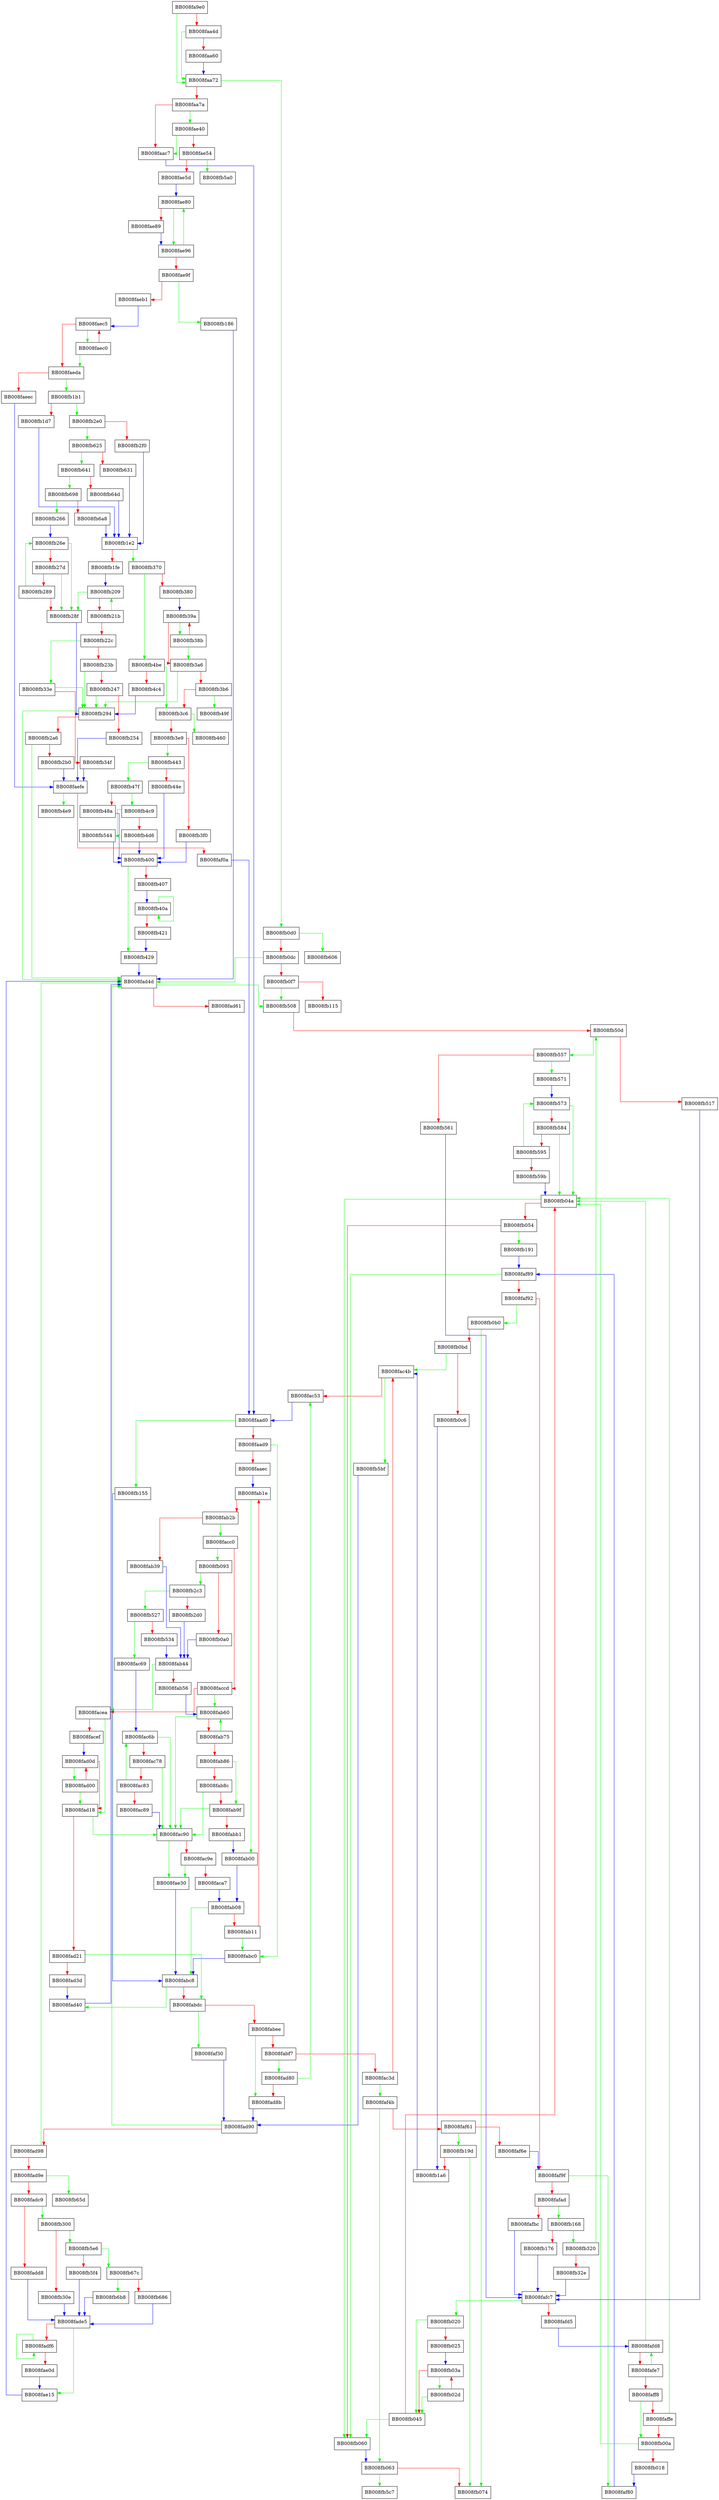 digraph __gconv_transform_utf8_internal {
  node [shape="box"];
  graph [splines=ortho];
  BB008fa9e0 -> BB008faa72 [color="green"];
  BB008fa9e0 -> BB008faa4d [color="red"];
  BB008faa4d -> BB008faa72 [color="green"];
  BB008faa4d -> BB008faa60 [color="red"];
  BB008faa60 -> BB008faa72 [color="blue"];
  BB008faa72 -> BB008fb0d0 [color="green"];
  BB008faa72 -> BB008faa7a [color="red"];
  BB008faa7a -> BB008fae40 [color="green"];
  BB008faa7a -> BB008faac7 [color="red"];
  BB008faac7 -> BB008faad0 [color="blue"];
  BB008faad0 -> BB008fb155 [color="green"];
  BB008faad0 -> BB008faad9 [color="red"];
  BB008faad9 -> BB008fabc0 [color="green"];
  BB008faad9 -> BB008faaec [color="red"];
  BB008faaec -> BB008fab1e [color="blue"];
  BB008fab00 -> BB008fab08 [color="blue"];
  BB008fab08 -> BB008fabc8 [color="green"];
  BB008fab08 -> BB008fab11 [color="red"];
  BB008fab11 -> BB008fabc0 [color="green"];
  BB008fab11 -> BB008fab1e [color="red"];
  BB008fab1e -> BB008fab00 [color="green"];
  BB008fab1e -> BB008fab2b [color="red"];
  BB008fab2b -> BB008facc0 [color="green"];
  BB008fab2b -> BB008fab39 [color="red"];
  BB008fab39 -> BB008fab44 [color="blue"];
  BB008fab44 -> BB008facea [color="green"];
  BB008fab44 -> BB008fab56 [color="red"];
  BB008fab56 -> BB008fab60 [color="blue"];
  BB008fab60 -> BB008fac90 [color="green"];
  BB008fab60 -> BB008fab75 [color="red"];
  BB008fab75 -> BB008fab60 [color="green"];
  BB008fab75 -> BB008fab86 [color="red"];
  BB008fab86 -> BB008fab9f [color="green"];
  BB008fab86 -> BB008fab8c [color="red"];
  BB008fab8c -> BB008fac90 [color="green"];
  BB008fab8c -> BB008fab9f [color="red"];
  BB008fab9f -> BB008fac90 [color="green"];
  BB008fab9f -> BB008fabb1 [color="red"];
  BB008fabb1 -> BB008fab00 [color="blue"];
  BB008fabc0 -> BB008fabc8 [color="blue"];
  BB008fabc8 -> BB008fad40 [color="green"];
  BB008fabc8 -> BB008fabdc [color="red"];
  BB008fabdc -> BB008faf30 [color="green"];
  BB008fabdc -> BB008fabee [color="red"];
  BB008fabee -> BB008fad8b [color="green"];
  BB008fabee -> BB008fabf7 [color="red"];
  BB008fabf7 -> BB008fad80 [color="green"];
  BB008fabf7 -> BB008fac3d [color="red"];
  BB008fac3d -> BB008faf4b [color="green"];
  BB008fac3d -> BB008fac4b [color="red"];
  BB008fac4b -> BB008fb5bf [color="green"];
  BB008fac4b -> BB008fac53 [color="red"];
  BB008fac53 -> BB008faad0 [color="blue"];
  BB008fac69 -> BB008fac6b [color="blue"];
  BB008fac6b -> BB008fac90 [color="green"];
  BB008fac6b -> BB008fac78 [color="red"];
  BB008fac78 -> BB008fac90 [color="green"];
  BB008fac78 -> BB008fac83 [color="red"];
  BB008fac83 -> BB008fac6b [color="green"];
  BB008fac83 -> BB008fac89 [color="red"];
  BB008fac89 -> BB008fac90 [color="blue"];
  BB008fac90 -> BB008fae30 [color="green"];
  BB008fac90 -> BB008fac9e [color="red"];
  BB008fac9e -> BB008fae30 [color="green"];
  BB008fac9e -> BB008faca7 [color="red"];
  BB008faca7 -> BB008fab08 [color="blue"];
  BB008facc0 -> BB008fb093 [color="green"];
  BB008facc0 -> BB008faccd [color="red"];
  BB008faccd -> BB008fab60 [color="green"];
  BB008faccd -> BB008facea [color="red"];
  BB008facea -> BB008fad18 [color="green"];
  BB008facea -> BB008facef [color="red"];
  BB008facef -> BB008fad0d [color="blue"];
  BB008fad00 -> BB008fad18 [color="green"];
  BB008fad00 -> BB008fad0d [color="red"];
  BB008fad0d -> BB008fad00 [color="green"];
  BB008fad0d -> BB008fad18 [color="red"];
  BB008fad18 -> BB008fac90 [color="green"];
  BB008fad18 -> BB008fad21 [color="red"];
  BB008fad21 -> BB008fabdc [color="green"];
  BB008fad21 -> BB008fad3d [color="red"];
  BB008fad3d -> BB008fad40 [color="blue"];
  BB008fad40 -> BB008fad4d [color="blue"];
  BB008fad4d -> BB008fb508 [color="green"];
  BB008fad4d -> BB008fad61 [color="red"];
  BB008fad80 -> BB008fac53 [color="green"];
  BB008fad80 -> BB008fad8b [color="red"];
  BB008fad8b -> BB008fad90 [color="blue"];
  BB008fad90 -> BB008fad4d [color="green"];
  BB008fad90 -> BB008fad98 [color="red"];
  BB008fad98 -> BB008fad4d [color="green"];
  BB008fad98 -> BB008fad9e [color="red"];
  BB008fad9e -> BB008fb65d [color="green"];
  BB008fad9e -> BB008fadc9 [color="red"];
  BB008fadc9 -> BB008fb300 [color="green"];
  BB008fadc9 -> BB008fadd8 [color="red"];
  BB008fadd8 -> BB008fade5 [color="blue"];
  BB008fade5 -> BB008fae15 [color="green"];
  BB008fade5 -> BB008fadf6 [color="red"];
  BB008fadf6 -> BB008fadf6 [color="green"];
  BB008fadf6 -> BB008fae0d [color="red"];
  BB008fae0d -> BB008fae15 [color="blue"];
  BB008fae15 -> BB008fad4d [color="blue"];
  BB008fae30 -> BB008fabc8 [color="blue"];
  BB008fae40 -> BB008faac7 [color="green"];
  BB008fae40 -> BB008fae54 [color="red"];
  BB008fae54 -> BB008fb5a0 [color="green"];
  BB008fae54 -> BB008fae5d [color="red"];
  BB008fae5d -> BB008fae80 [color="blue"];
  BB008fae80 -> BB008fae96 [color="green"];
  BB008fae80 -> BB008fae89 [color="red"];
  BB008fae89 -> BB008fae96 [color="blue"];
  BB008fae96 -> BB008fae80 [color="green"];
  BB008fae96 -> BB008fae9f [color="red"];
  BB008fae9f -> BB008fb186 [color="green"];
  BB008fae9f -> BB008faeb1 [color="red"];
  BB008faeb1 -> BB008faec5 [color="blue"];
  BB008faec0 -> BB008faeda [color="green"];
  BB008faec0 -> BB008faec5 [color="red"];
  BB008faec5 -> BB008faec0 [color="green"];
  BB008faec5 -> BB008faeda [color="red"];
  BB008faeda -> BB008fb1b1 [color="green"];
  BB008faeda -> BB008faeec [color="red"];
  BB008faeec -> BB008faefe [color="blue"];
  BB008faefe -> BB008fb4e9 [color="green"];
  BB008faefe -> BB008faf0a [color="red"];
  BB008faf0a -> BB008faad0 [color="blue"];
  BB008faf30 -> BB008fad90 [color="blue"];
  BB008faf4b -> BB008fb063 [color="green"];
  BB008faf4b -> BB008faf61 [color="red"];
  BB008faf61 -> BB008fb19d [color="green"];
  BB008faf61 -> BB008faf6e [color="red"];
  BB008faf6e -> BB008faf9f [color="blue"];
  BB008faf80 -> BB008faf89 [color="blue"];
  BB008faf89 -> BB008fb060 [color="green"];
  BB008faf89 -> BB008faf92 [color="red"];
  BB008faf92 -> BB008fb0b0 [color="green"];
  BB008faf92 -> BB008faf9f [color="red"];
  BB008faf9f -> BB008faf80 [color="green"];
  BB008faf9f -> BB008fafad [color="red"];
  BB008fafad -> BB008fb168 [color="green"];
  BB008fafad -> BB008fafbc [color="red"];
  BB008fafbc -> BB008fafc7 [color="blue"];
  BB008fafc7 -> BB008fb020 [color="green"];
  BB008fafc7 -> BB008fafd5 [color="red"];
  BB008fafd5 -> BB008fafd8 [color="blue"];
  BB008fafd8 -> BB008fb04a [color="green"];
  BB008fafd8 -> BB008fafe7 [color="red"];
  BB008fafe7 -> BB008fafd8 [color="green"];
  BB008fafe7 -> BB008faff8 [color="red"];
  BB008faff8 -> BB008fb00a [color="green"];
  BB008faff8 -> BB008faffe [color="red"];
  BB008faffe -> BB008fb04a [color="green"];
  BB008faffe -> BB008fb00a [color="red"];
  BB008fb00a -> BB008fb04a [color="green"];
  BB008fb00a -> BB008fb018 [color="red"];
  BB008fb018 -> BB008faf80 [color="blue"];
  BB008fb020 -> BB008fb045 [color="green"];
  BB008fb020 -> BB008fb025 [color="red"];
  BB008fb025 -> BB008fb03a [color="blue"];
  BB008fb02d -> BB008fb045 [color="green"];
  BB008fb02d -> BB008fb03a [color="red"];
  BB008fb03a -> BB008fb02d [color="green"];
  BB008fb03a -> BB008fb045 [color="red"];
  BB008fb045 -> BB008fb060 [color="green"];
  BB008fb045 -> BB008fb04a [color="red"];
  BB008fb04a -> BB008fb060 [color="green"];
  BB008fb04a -> BB008fb054 [color="red"];
  BB008fb054 -> BB008fb191 [color="green"];
  BB008fb054 -> BB008fb060 [color="red"];
  BB008fb060 -> BB008fb063 [color="blue"];
  BB008fb063 -> BB008fb5c7 [color="green"];
  BB008fb063 -> BB008fb074 [color="red"];
  BB008fb093 -> BB008fb2c3 [color="green"];
  BB008fb093 -> BB008fb0a0 [color="red"];
  BB008fb0a0 -> BB008fab44 [color="blue"];
  BB008fb0b0 -> BB008fb074 [color="green"];
  BB008fb0b0 -> BB008fb0bd [color="red"];
  BB008fb0bd -> BB008fac4b [color="green"];
  BB008fb0bd -> BB008fb0c6 [color="red"];
  BB008fb0c6 -> BB008fb1a6 [color="blue"];
  BB008fb0d0 -> BB008fb606 [color="green"];
  BB008fb0d0 -> BB008fb0dc [color="red"];
  BB008fb0dc -> BB008fad4d [color="green"];
  BB008fb0dc -> BB008fb0f7 [color="red"];
  BB008fb0f7 -> BB008fb508 [color="green"];
  BB008fb0f7 -> BB008fb115 [color="red"];
  BB008fb155 -> BB008fabc8 [color="blue"];
  BB008fb168 -> BB008fb320 [color="green"];
  BB008fb168 -> BB008fb176 [color="red"];
  BB008fb176 -> BB008fafc7 [color="blue"];
  BB008fb186 -> BB008fad4d [color="blue"];
  BB008fb191 -> BB008faf89 [color="blue"];
  BB008fb19d -> BB008fb074 [color="green"];
  BB008fb19d -> BB008fb1a6 [color="red"];
  BB008fb1a6 -> BB008fac4b [color="blue"];
  BB008fb1b1 -> BB008fb2e0 [color="green"];
  BB008fb1b1 -> BB008fb1d7 [color="red"];
  BB008fb1d7 -> BB008fb1e2 [color="blue"];
  BB008fb1e2 -> BB008fb370 [color="green"];
  BB008fb1e2 -> BB008fb1fe [color="red"];
  BB008fb1fe -> BB008fb209 [color="blue"];
  BB008fb209 -> BB008fb28f [color="green"];
  BB008fb209 -> BB008fb21b [color="red"];
  BB008fb21b -> BB008fb209 [color="green"];
  BB008fb21b -> BB008fb22c [color="red"];
  BB008fb22c -> BB008fb33e [color="green"];
  BB008fb22c -> BB008fb23b [color="red"];
  BB008fb23b -> BB008fb294 [color="green"];
  BB008fb23b -> BB008fb247 [color="red"];
  BB008fb247 -> BB008fb294 [color="green"];
  BB008fb247 -> BB008fb254 [color="red"];
  BB008fb254 -> BB008faefe [color="blue"];
  BB008fb266 -> BB008fb26e [color="blue"];
  BB008fb26e -> BB008fb28f [color="green"];
  BB008fb26e -> BB008fb27d [color="red"];
  BB008fb27d -> BB008fb28f [color="green"];
  BB008fb27d -> BB008fb289 [color="red"];
  BB008fb289 -> BB008fb26e [color="green"];
  BB008fb289 -> BB008fb28f [color="red"];
  BB008fb28f -> BB008fb294 [color="blue"];
  BB008fb294 -> BB008fad4d [color="green"];
  BB008fb294 -> BB008fb2a6 [color="red"];
  BB008fb2a6 -> BB008fad4d [color="green"];
  BB008fb2a6 -> BB008fb2b0 [color="red"];
  BB008fb2b0 -> BB008faefe [color="blue"];
  BB008fb2c3 -> BB008fb527 [color="green"];
  BB008fb2c3 -> BB008fb2d0 [color="red"];
  BB008fb2d0 -> BB008fab44 [color="blue"];
  BB008fb2e0 -> BB008fb625 [color="green"];
  BB008fb2e0 -> BB008fb2f0 [color="red"];
  BB008fb2f0 -> BB008fb1e2 [color="blue"];
  BB008fb300 -> BB008fb5e6 [color="green"];
  BB008fb300 -> BB008fb30e [color="red"];
  BB008fb30e -> BB008fade5 [color="blue"];
  BB008fb320 -> BB008fb50d [color="green"];
  BB008fb320 -> BB008fb32e [color="red"];
  BB008fb32e -> BB008fafc7 [color="blue"];
  BB008fb33e -> BB008fb294 [color="green"];
  BB008fb33e -> BB008fb34f [color="red"];
  BB008fb34f -> BB008faefe [color="blue"];
  BB008fb370 -> BB008fb4be [color="green"];
  BB008fb370 -> BB008fb380 [color="red"];
  BB008fb380 -> BB008fb39a [color="blue"];
  BB008fb38b -> BB008fb3a6 [color="green"];
  BB008fb38b -> BB008fb39a [color="red"];
  BB008fb39a -> BB008fb38b [color="green"];
  BB008fb39a -> BB008fb3a6 [color="red"];
  BB008fb3a6 -> BB008fb294 [color="green"];
  BB008fb3a6 -> BB008fb3b6 [color="red"];
  BB008fb3b6 -> BB008fb49f [color="green"];
  BB008fb3b6 -> BB008fb3c6 [color="red"];
  BB008fb3c6 -> BB008fb460 [color="green"];
  BB008fb3c6 -> BB008fb3e9 [color="red"];
  BB008fb3e9 -> BB008fb443 [color="green"];
  BB008fb3e9 -> BB008fb3f0 [color="red"];
  BB008fb3f0 -> BB008fb400 [color="blue"];
  BB008fb400 -> BB008fb429 [color="green"];
  BB008fb400 -> BB008fb407 [color="red"];
  BB008fb407 -> BB008fb40a [color="blue"];
  BB008fb40a -> BB008fb40a [color="green"];
  BB008fb40a -> BB008fb421 [color="red"];
  BB008fb421 -> BB008fb429 [color="blue"];
  BB008fb429 -> BB008fad4d [color="blue"];
  BB008fb443 -> BB008fb47f [color="green"];
  BB008fb443 -> BB008fb44e [color="red"];
  BB008fb44e -> BB008fb400 [color="blue"];
  BB008fb47f -> BB008fb4c9 [color="green"];
  BB008fb47f -> BB008fb48a [color="red"];
  BB008fb48a -> BB008fb400 [color="blue"];
  BB008fb4be -> BB008fb3c6 [color="green"];
  BB008fb4be -> BB008fb4c4 [color="red"];
  BB008fb4c4 -> BB008fb294 [color="blue"];
  BB008fb4c9 -> BB008fb544 [color="green"];
  BB008fb4c9 -> BB008fb4d6 [color="red"];
  BB008fb4d6 -> BB008fb400 [color="blue"];
  BB008fb508 -> BB008fb50d [color="red"];
  BB008fb50d -> BB008fb557 [color="green"];
  BB008fb50d -> BB008fb517 [color="red"];
  BB008fb517 -> BB008fafc7 [color="blue"];
  BB008fb527 -> BB008fac69 [color="green"];
  BB008fb527 -> BB008fb534 [color="red"];
  BB008fb534 -> BB008fab44 [color="blue"];
  BB008fb544 -> BB008fb400 [color="blue"];
  BB008fb557 -> BB008fb571 [color="green"];
  BB008fb557 -> BB008fb561 [color="red"];
  BB008fb561 -> BB008fafc7 [color="blue"];
  BB008fb571 -> BB008fb573 [color="blue"];
  BB008fb573 -> BB008fb04a [color="green"];
  BB008fb573 -> BB008fb584 [color="red"];
  BB008fb584 -> BB008fb04a [color="green"];
  BB008fb584 -> BB008fb595 [color="red"];
  BB008fb595 -> BB008fb573 [color="green"];
  BB008fb595 -> BB008fb59b [color="red"];
  BB008fb59b -> BB008fb04a [color="blue"];
  BB008fb5bf -> BB008fad90 [color="blue"];
  BB008fb5e6 -> BB008fb67c [color="green"];
  BB008fb5e6 -> BB008fb5f4 [color="red"];
  BB008fb5f4 -> BB008fade5 [color="blue"];
  BB008fb625 -> BB008fb641 [color="green"];
  BB008fb625 -> BB008fb631 [color="red"];
  BB008fb631 -> BB008fb1e2 [color="blue"];
  BB008fb641 -> BB008fb698 [color="green"];
  BB008fb641 -> BB008fb64d [color="red"];
  BB008fb64d -> BB008fb1e2 [color="blue"];
  BB008fb67c -> BB008fb6b8 [color="green"];
  BB008fb67c -> BB008fb686 [color="red"];
  BB008fb686 -> BB008fade5 [color="blue"];
  BB008fb698 -> BB008fb266 [color="green"];
  BB008fb698 -> BB008fb6a8 [color="red"];
  BB008fb6a8 -> BB008fb1e2 [color="blue"];
  BB008fb6b8 -> BB008fade5 [color="blue"];
}